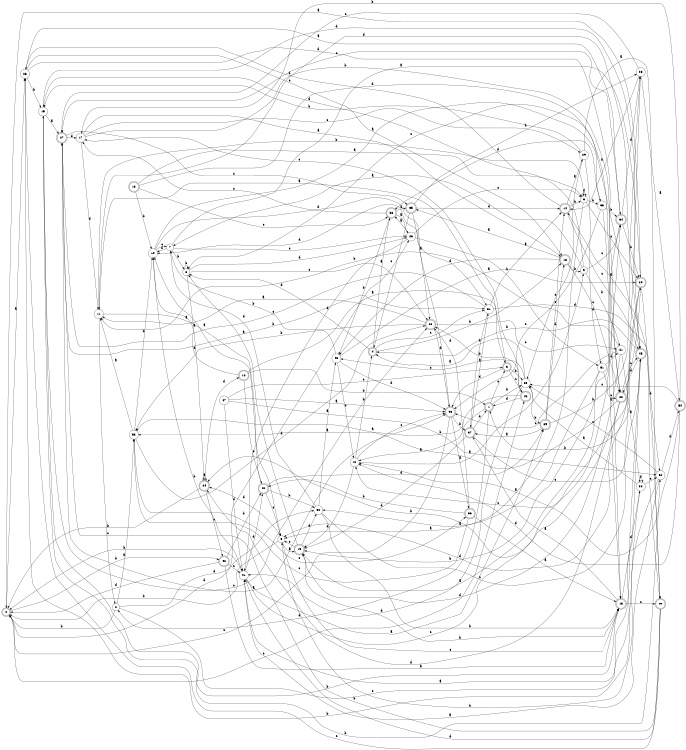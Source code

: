 digraph n44_7 {
__start0 [label="" shape="none"];

rankdir=LR;
size="8,5";

s0 [style="rounded,filled", color="black", fillcolor="white" shape="doublecircle", label="0"];
s1 [style="rounded,filled", color="black", fillcolor="white" shape="doublecircle", label="1"];
s2 [style="filled", color="black", fillcolor="white" shape="circle", label="2"];
s3 [style="rounded,filled", color="black", fillcolor="white" shape="doublecircle", label="3"];
s4 [style="rounded,filled", color="black", fillcolor="white" shape="doublecircle", label="4"];
s5 [style="filled", color="black", fillcolor="white" shape="circle", label="5"];
s6 [style="filled", color="black", fillcolor="white" shape="circle", label="6"];
s7 [style="filled", color="black", fillcolor="white" shape="circle", label="7"];
s8 [style="filled", color="black", fillcolor="white" shape="circle", label="8"];
s9 [style="filled", color="black", fillcolor="white" shape="circle", label="9"];
s10 [style="filled", color="black", fillcolor="white" shape="circle", label="10"];
s11 [style="filled", color="black", fillcolor="white" shape="circle", label="11"];
s12 [style="rounded,filled", color="black", fillcolor="white" shape="doublecircle", label="12"];
s13 [style="rounded,filled", color="black", fillcolor="white" shape="doublecircle", label="13"];
s14 [style="rounded,filled", color="black", fillcolor="white" shape="doublecircle", label="14"];
s15 [style="filled", color="black", fillcolor="white" shape="circle", label="15"];
s16 [style="rounded,filled", color="black", fillcolor="white" shape="doublecircle", label="16"];
s17 [style="filled", color="black", fillcolor="white" shape="circle", label="17"];
s18 [style="rounded,filled", color="black", fillcolor="white" shape="doublecircle", label="18"];
s19 [style="rounded,filled", color="black", fillcolor="white" shape="doublecircle", label="19"];
s20 [style="rounded,filled", color="black", fillcolor="white" shape="doublecircle", label="20"];
s21 [style="filled", color="black", fillcolor="white" shape="circle", label="21"];
s22 [style="rounded,filled", color="black", fillcolor="white" shape="doublecircle", label="22"];
s23 [style="filled", color="black", fillcolor="white" shape="circle", label="23"];
s24 [style="rounded,filled", color="black", fillcolor="white" shape="doublecircle", label="24"];
s25 [style="filled", color="black", fillcolor="white" shape="circle", label="25"];
s26 [style="filled", color="black", fillcolor="white" shape="circle", label="26"];
s27 [style="rounded,filled", color="black", fillcolor="white" shape="doublecircle", label="27"];
s28 [style="filled", color="black", fillcolor="white" shape="circle", label="28"];
s29 [style="filled", color="black", fillcolor="white" shape="circle", label="29"];
s30 [style="rounded,filled", color="black", fillcolor="white" shape="doublecircle", label="30"];
s31 [style="filled", color="black", fillcolor="white" shape="circle", label="31"];
s32 [style="filled", color="black", fillcolor="white" shape="circle", label="32"];
s33 [style="filled", color="black", fillcolor="white" shape="circle", label="33"];
s34 [style="rounded,filled", color="black", fillcolor="white" shape="doublecircle", label="34"];
s35 [style="rounded,filled", color="black", fillcolor="white" shape="doublecircle", label="35"];
s36 [style="rounded,filled", color="black", fillcolor="white" shape="doublecircle", label="36"];
s37 [style="rounded,filled", color="black", fillcolor="white" shape="doublecircle", label="37"];
s38 [style="rounded,filled", color="black", fillcolor="white" shape="doublecircle", label="38"];
s39 [style="rounded,filled", color="black", fillcolor="white" shape="doublecircle", label="39"];
s40 [style="rounded,filled", color="black", fillcolor="white" shape="doublecircle", label="40"];
s41 [style="filled", color="black", fillcolor="white" shape="circle", label="41"];
s42 [style="rounded,filled", color="black", fillcolor="white" shape="doublecircle", label="42"];
s43 [style="rounded,filled", color="black", fillcolor="white" shape="doublecircle", label="43"];
s44 [style="filled", color="black", fillcolor="white" shape="circle", label="44"];
s45 [style="rounded,filled", color="black", fillcolor="white" shape="doublecircle", label="45"];
s46 [style="rounded,filled", color="black", fillcolor="white" shape="doublecircle", label="46"];
s47 [style="filled", color="black", fillcolor="white" shape="circle", label="47"];
s48 [style="filled", color="black", fillcolor="white" shape="circle", label="48"];
s49 [style="rounded,filled", color="black", fillcolor="white" shape="doublecircle", label="49"];
s50 [style="filled", color="black", fillcolor="white" shape="circle", label="50"];
s51 [style="filled", color="black", fillcolor="white" shape="circle", label="51"];
s52 [style="filled", color="black", fillcolor="white" shape="circle", label="52"];
s53 [style="filled", color="black", fillcolor="white" shape="circle", label="53"];
s54 [style="rounded,filled", color="black", fillcolor="white" shape="doublecircle", label="54"];
s0 -> s26 [label="a"];
s0 -> s42 [label="b"];
s0 -> s46 [label="c"];
s0 -> s28 [label="d"];
s1 -> s44 [label="a"];
s1 -> s25 [label="b"];
s1 -> s3 [label="c"];
s1 -> s2 [label="d"];
s2 -> s53 [label="a"];
s2 -> s0 [label="b"];
s2 -> s45 [label="c"];
s2 -> s50 [label="d"];
s3 -> s11 [label="a"];
s3 -> s25 [label="b"];
s3 -> s46 [label="c"];
s3 -> s43 [label="d"];
s4 -> s38 [label="a"];
s4 -> s16 [label="b"];
s4 -> s31 [label="c"];
s4 -> s8 [label="d"];
s5 -> s19 [label="a"];
s5 -> s0 [label="b"];
s5 -> s13 [label="c"];
s5 -> s24 [label="d"];
s6 -> s5 [label="a"];
s6 -> s33 [label="b"];
s6 -> s20 [label="c"];
s6 -> s6 [label="d"];
s7 -> s20 [label="a"];
s7 -> s8 [label="b"];
s7 -> s28 [label="c"];
s7 -> s10 [label="d"];
s8 -> s24 [label="a"];
s8 -> s8 [label="b"];
s8 -> s30 [label="c"];
s8 -> s28 [label="d"];
s9 -> s7 [label="a"];
s9 -> s21 [label="b"];
s9 -> s34 [label="c"];
s9 -> s15 [label="d"];
s10 -> s33 [label="a"];
s10 -> s41 [label="b"];
s10 -> s7 [label="c"];
s10 -> s31 [label="d"];
s11 -> s5 [label="a"];
s11 -> s6 [label="b"];
s11 -> s2 [label="c"];
s11 -> s45 [label="d"];
s12 -> s3 [label="a"];
s12 -> s1 [label="b"];
s12 -> s40 [label="c"];
s12 -> s10 [label="d"];
s13 -> s37 [label="a"];
s13 -> s15 [label="b"];
s13 -> s49 [label="c"];
s13 -> s32 [label="d"];
s14 -> s29 [label="a"];
s14 -> s6 [label="b"];
s14 -> s45 [label="c"];
s14 -> s26 [label="d"];
s15 -> s27 [label="a"];
s15 -> s52 [label="b"];
s15 -> s30 [label="c"];
s15 -> s45 [label="d"];
s16 -> s35 [label="a"];
s16 -> s9 [label="b"];
s16 -> s22 [label="c"];
s16 -> s48 [label="d"];
s17 -> s16 [label="a"];
s17 -> s22 [label="b"];
s17 -> s29 [label="c"];
s17 -> s11 [label="d"];
s18 -> s6 [label="a"];
s18 -> s10 [label="b"];
s18 -> s38 [label="c"];
s18 -> s13 [label="d"];
s19 -> s8 [label="a"];
s19 -> s13 [label="b"];
s19 -> s5 [label="c"];
s19 -> s50 [label="d"];
s20 -> s0 [label="a"];
s20 -> s1 [label="b"];
s20 -> s44 [label="c"];
s20 -> s49 [label="d"];
s21 -> s32 [label="a"];
s21 -> s11 [label="b"];
s21 -> s43 [label="c"];
s21 -> s19 [label="d"];
s22 -> s53 [label="a"];
s22 -> s24 [label="b"];
s22 -> s45 [label="c"];
s22 -> s24 [label="d"];
s23 -> s54 [label="a"];
s23 -> s14 [label="b"];
s23 -> s27 [label="c"];
s23 -> s5 [label="d"];
s24 -> s24 [label="a"];
s24 -> s0 [label="b"];
s24 -> s42 [label="c"];
s24 -> s12 [label="d"];
s25 -> s4 [label="a"];
s25 -> s39 [label="b"];
s25 -> s48 [label="c"];
s25 -> s41 [label="d"];
s26 -> s34 [label="a"];
s26 -> s15 [label="b"];
s26 -> s16 [label="c"];
s26 -> s22 [label="d"];
s27 -> s43 [label="a"];
s27 -> s31 [label="b"];
s27 -> s35 [label="c"];
s27 -> s17 [label="d"];
s28 -> s38 [label="a"];
s28 -> s51 [label="b"];
s28 -> s6 [label="c"];
s28 -> s41 [label="d"];
s29 -> s49 [label="a"];
s29 -> s15 [label="b"];
s29 -> s25 [label="c"];
s29 -> s51 [label="d"];
s30 -> s11 [label="a"];
s30 -> s53 [label="b"];
s30 -> s21 [label="c"];
s30 -> s43 [label="d"];
s31 -> s14 [label="a"];
s31 -> s37 [label="b"];
s31 -> s27 [label="c"];
s31 -> s52 [label="d"];
s32 -> s25 [label="a"];
s32 -> s26 [label="b"];
s32 -> s52 [label="c"];
s32 -> s32 [label="d"];
s33 -> s13 [label="a"];
s33 -> s34 [label="b"];
s33 -> s43 [label="c"];
s33 -> s38 [label="d"];
s34 -> s19 [label="a"];
s34 -> s20 [label="b"];
s34 -> s27 [label="c"];
s34 -> s23 [label="d"];
s35 -> s30 [label="a"];
s35 -> s23 [label="b"];
s35 -> s4 [label="c"];
s35 -> s14 [label="d"];
s36 -> s13 [label="a"];
s36 -> s40 [label="b"];
s36 -> s53 [label="c"];
s36 -> s30 [label="d"];
s37 -> s31 [label="a"];
s37 -> s1 [label="b"];
s37 -> s45 [label="c"];
s37 -> s19 [label="d"];
s38 -> s28 [label="a"];
s38 -> s48 [label="b"];
s38 -> s17 [label="c"];
s38 -> s35 [label="d"];
s39 -> s37 [label="a"];
s39 -> s23 [label="b"];
s39 -> s14 [label="c"];
s39 -> s16 [label="d"];
s40 -> s10 [label="a"];
s40 -> s50 [label="b"];
s40 -> s5 [label="c"];
s40 -> s39 [label="d"];
s41 -> s39 [label="a"];
s41 -> s0 [label="b"];
s41 -> s34 [label="c"];
s41 -> s40 [label="d"];
s42 -> s13 [label="a"];
s42 -> s40 [label="b"];
s42 -> s41 [label="c"];
s42 -> s0 [label="d"];
s43 -> s36 [label="a"];
s43 -> s37 [label="b"];
s43 -> s0 [label="c"];
s43 -> s10 [label="d"];
s44 -> s9 [label="a"];
s44 -> s4 [label="b"];
s44 -> s43 [label="c"];
s44 -> s19 [label="d"];
s45 -> s41 [label="a"];
s45 -> s4 [label="b"];
s45 -> s8 [label="c"];
s45 -> s22 [label="d"];
s46 -> s53 [label="a"];
s46 -> s30 [label="b"];
s46 -> s17 [label="c"];
s46 -> s1 [label="d"];
s47 -> s43 [label="a"];
s47 -> s52 [label="b"];
s47 -> s3 [label="c"];
s47 -> s41 [label="d"];
s48 -> s20 [label="a"];
s48 -> s7 [label="b"];
s48 -> s44 [label="c"];
s48 -> s43 [label="d"];
s49 -> s14 [label="a"];
s49 -> s27 [label="b"];
s49 -> s26 [label="c"];
s49 -> s41 [label="d"];
s50 -> s48 [label="a"];
s50 -> s13 [label="b"];
s50 -> s20 [label="c"];
s50 -> s7 [label="d"];
s51 -> s50 [label="a"];
s51 -> s19 [label="b"];
s51 -> s22 [label="c"];
s51 -> s21 [label="d"];
s52 -> s41 [label="a"];
s52 -> s5 [label="b"];
s52 -> s25 [label="c"];
s52 -> s54 [label="d"];
s53 -> s11 [label="a"];
s53 -> s10 [label="b"];
s53 -> s36 [label="c"];
s53 -> s30 [label="d"];
s54 -> s44 [label="a"];
s54 -> s17 [label="b"];
s54 -> s25 [label="c"];
s54 -> s44 [label="d"];

}